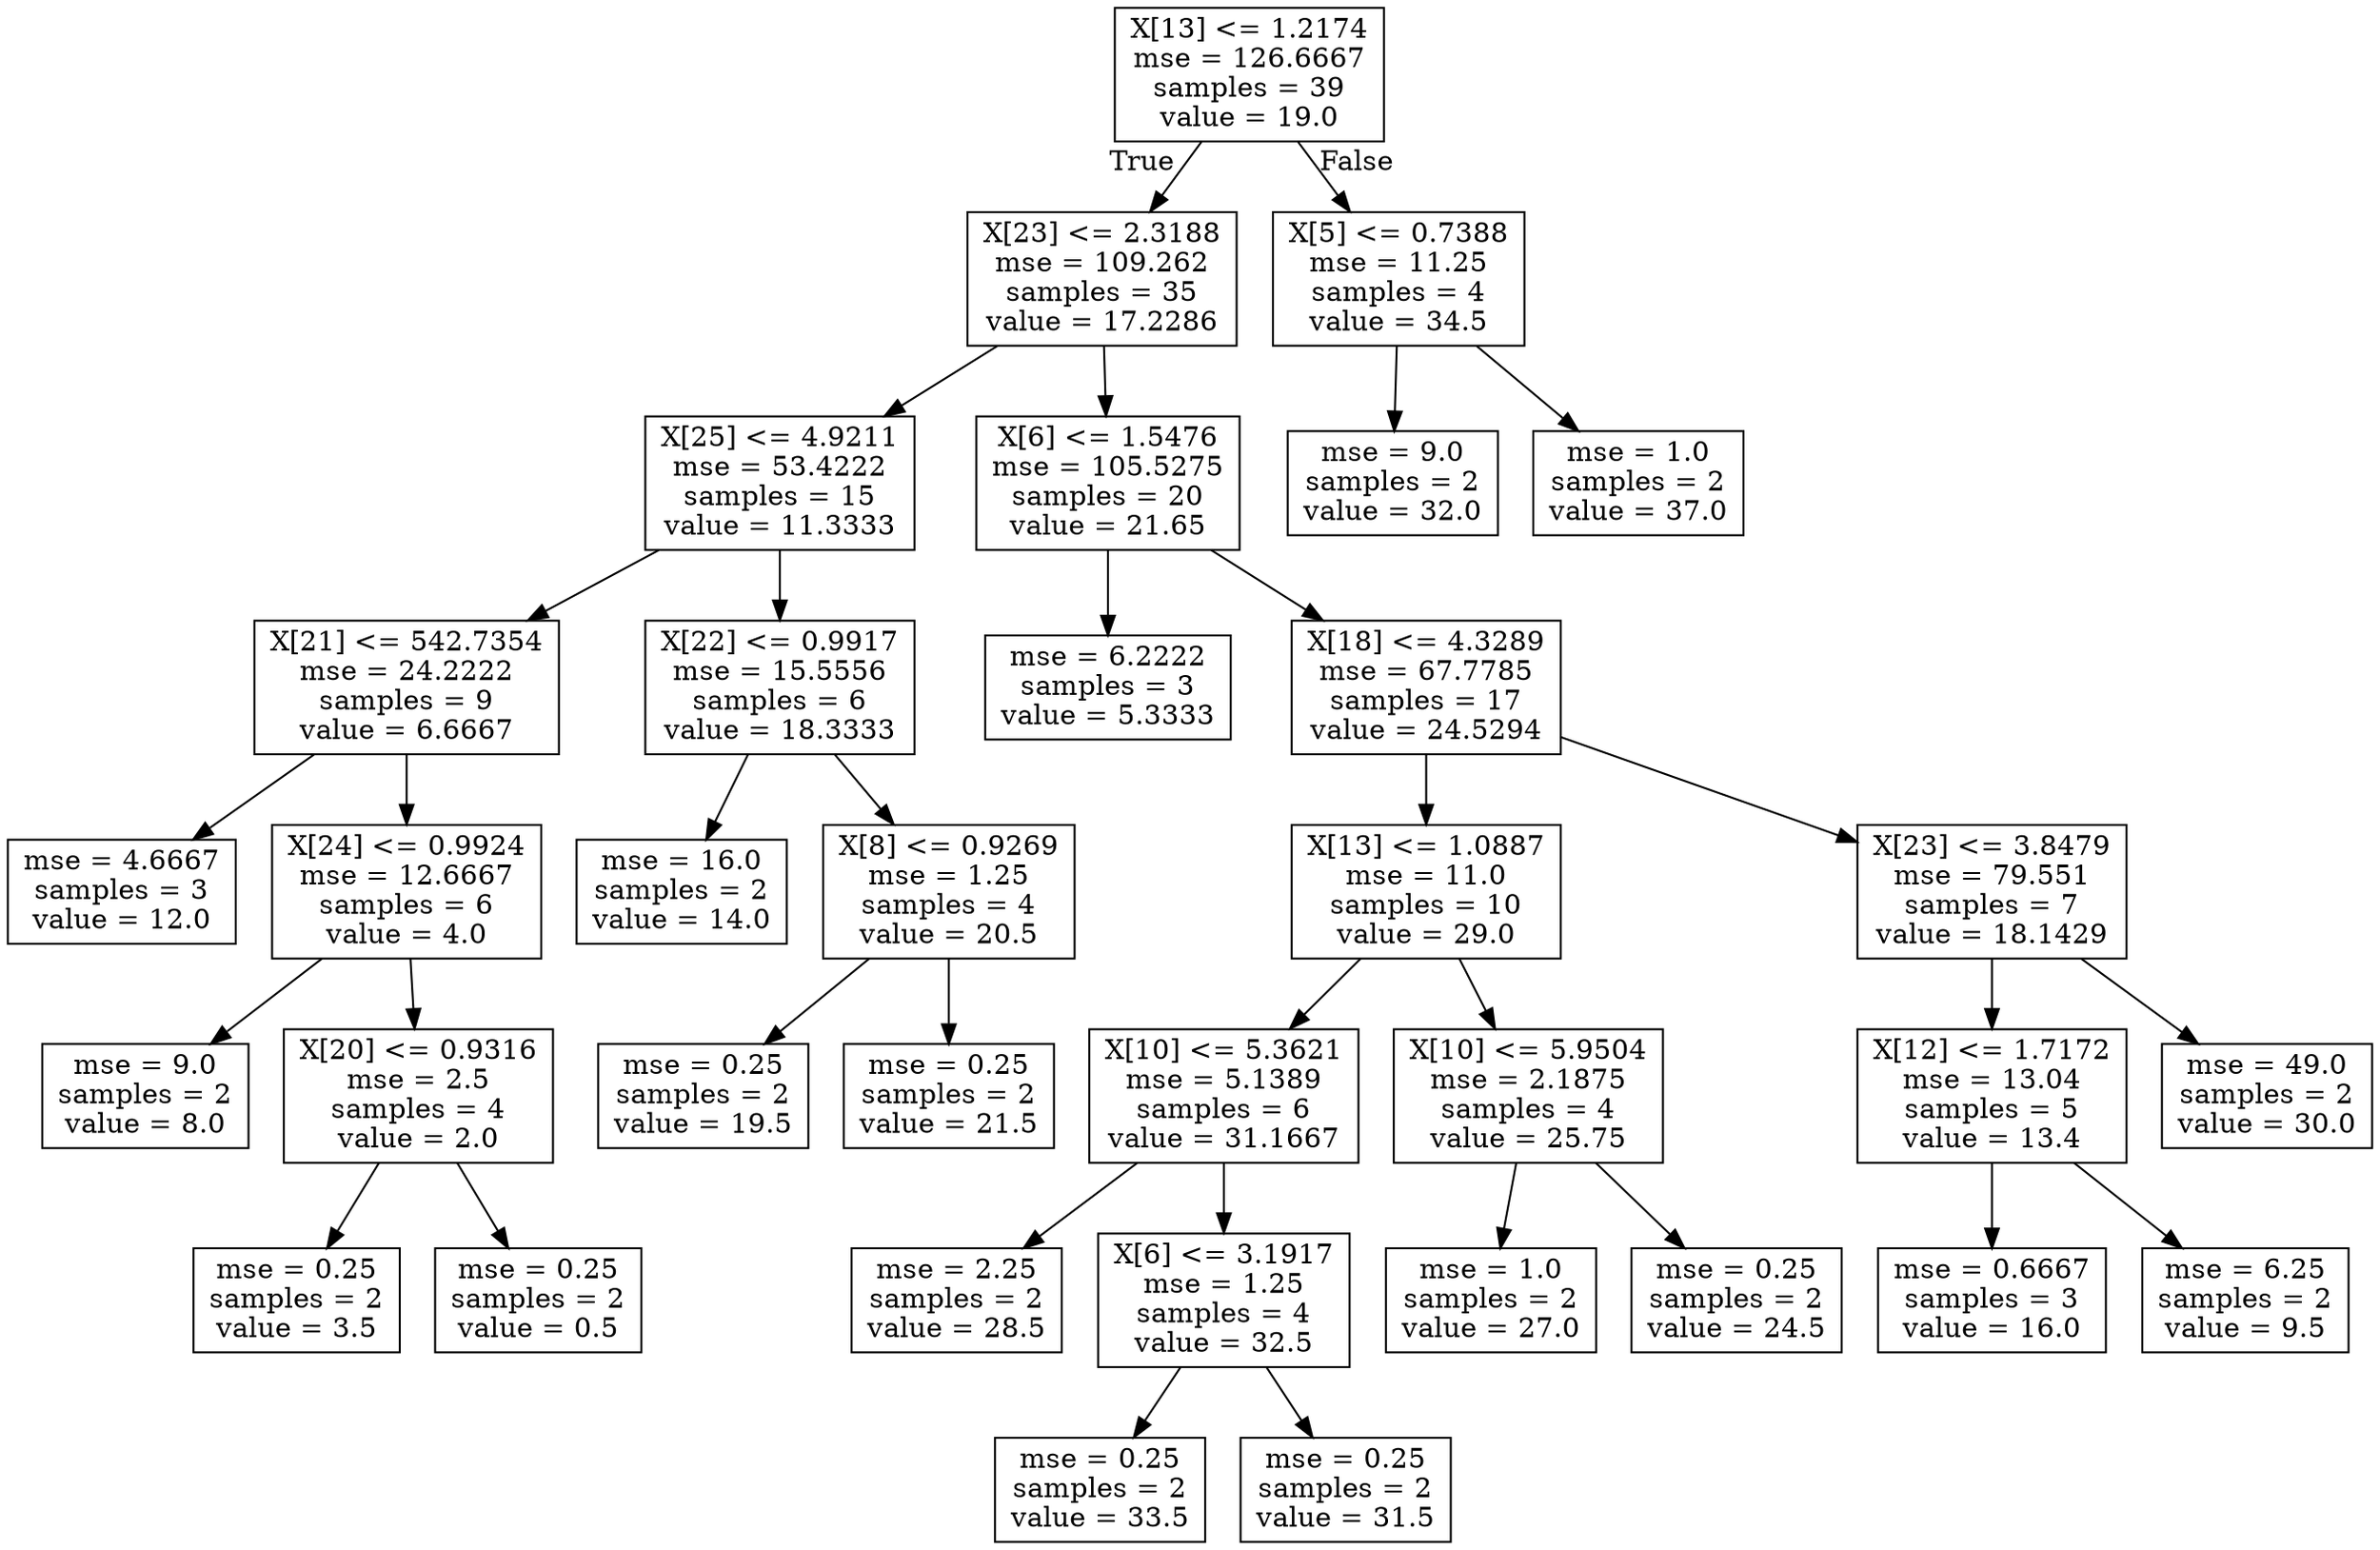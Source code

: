digraph Tree {
node [shape=box] ;
0 [label="X[13] <= 1.2174\nmse = 126.6667\nsamples = 39\nvalue = 19.0"] ;
1 [label="X[23] <= 2.3188\nmse = 109.262\nsamples = 35\nvalue = 17.2286"] ;
0 -> 1 [labeldistance=2.5, labelangle=45, headlabel="True"] ;
2 [label="X[25] <= 4.9211\nmse = 53.4222\nsamples = 15\nvalue = 11.3333"] ;
1 -> 2 ;
3 [label="X[21] <= 542.7354\nmse = 24.2222\nsamples = 9\nvalue = 6.6667"] ;
2 -> 3 ;
4 [label="mse = 4.6667\nsamples = 3\nvalue = 12.0"] ;
3 -> 4 ;
5 [label="X[24] <= 0.9924\nmse = 12.6667\nsamples = 6\nvalue = 4.0"] ;
3 -> 5 ;
6 [label="mse = 9.0\nsamples = 2\nvalue = 8.0"] ;
5 -> 6 ;
7 [label="X[20] <= 0.9316\nmse = 2.5\nsamples = 4\nvalue = 2.0"] ;
5 -> 7 ;
8 [label="mse = 0.25\nsamples = 2\nvalue = 3.5"] ;
7 -> 8 ;
9 [label="mse = 0.25\nsamples = 2\nvalue = 0.5"] ;
7 -> 9 ;
10 [label="X[22] <= 0.9917\nmse = 15.5556\nsamples = 6\nvalue = 18.3333"] ;
2 -> 10 ;
11 [label="mse = 16.0\nsamples = 2\nvalue = 14.0"] ;
10 -> 11 ;
12 [label="X[8] <= 0.9269\nmse = 1.25\nsamples = 4\nvalue = 20.5"] ;
10 -> 12 ;
13 [label="mse = 0.25\nsamples = 2\nvalue = 19.5"] ;
12 -> 13 ;
14 [label="mse = 0.25\nsamples = 2\nvalue = 21.5"] ;
12 -> 14 ;
15 [label="X[6] <= 1.5476\nmse = 105.5275\nsamples = 20\nvalue = 21.65"] ;
1 -> 15 ;
16 [label="mse = 6.2222\nsamples = 3\nvalue = 5.3333"] ;
15 -> 16 ;
17 [label="X[18] <= 4.3289\nmse = 67.7785\nsamples = 17\nvalue = 24.5294"] ;
15 -> 17 ;
18 [label="X[13] <= 1.0887\nmse = 11.0\nsamples = 10\nvalue = 29.0"] ;
17 -> 18 ;
19 [label="X[10] <= 5.3621\nmse = 5.1389\nsamples = 6\nvalue = 31.1667"] ;
18 -> 19 ;
20 [label="mse = 2.25\nsamples = 2\nvalue = 28.5"] ;
19 -> 20 ;
21 [label="X[6] <= 3.1917\nmse = 1.25\nsamples = 4\nvalue = 32.5"] ;
19 -> 21 ;
22 [label="mse = 0.25\nsamples = 2\nvalue = 33.5"] ;
21 -> 22 ;
23 [label="mse = 0.25\nsamples = 2\nvalue = 31.5"] ;
21 -> 23 ;
24 [label="X[10] <= 5.9504\nmse = 2.1875\nsamples = 4\nvalue = 25.75"] ;
18 -> 24 ;
25 [label="mse = 1.0\nsamples = 2\nvalue = 27.0"] ;
24 -> 25 ;
26 [label="mse = 0.25\nsamples = 2\nvalue = 24.5"] ;
24 -> 26 ;
27 [label="X[23] <= 3.8479\nmse = 79.551\nsamples = 7\nvalue = 18.1429"] ;
17 -> 27 ;
28 [label="X[12] <= 1.7172\nmse = 13.04\nsamples = 5\nvalue = 13.4"] ;
27 -> 28 ;
29 [label="mse = 0.6667\nsamples = 3\nvalue = 16.0"] ;
28 -> 29 ;
30 [label="mse = 6.25\nsamples = 2\nvalue = 9.5"] ;
28 -> 30 ;
31 [label="mse = 49.0\nsamples = 2\nvalue = 30.0"] ;
27 -> 31 ;
32 [label="X[5] <= 0.7388\nmse = 11.25\nsamples = 4\nvalue = 34.5"] ;
0 -> 32 [labeldistance=2.5, labelangle=-45, headlabel="False"] ;
33 [label="mse = 9.0\nsamples = 2\nvalue = 32.0"] ;
32 -> 33 ;
34 [label="mse = 1.0\nsamples = 2\nvalue = 37.0"] ;
32 -> 34 ;
}